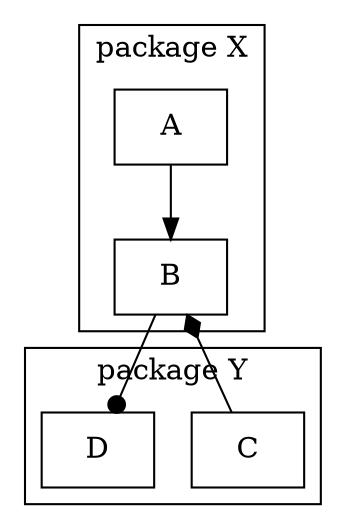 digraph D {

  A -> B                     # for inheritance
  C -> B [arrowhead=diamond] # for composition
  B -> D [arrowhead=dot]     # for import

  subgraph cluster_X { label = "package X"
    A [shape=box]
    B [shape=box]
  }

  subgraph cluster_Y { label = "package Y"
    C [shape=box]
    D [shape=box]
  }

}